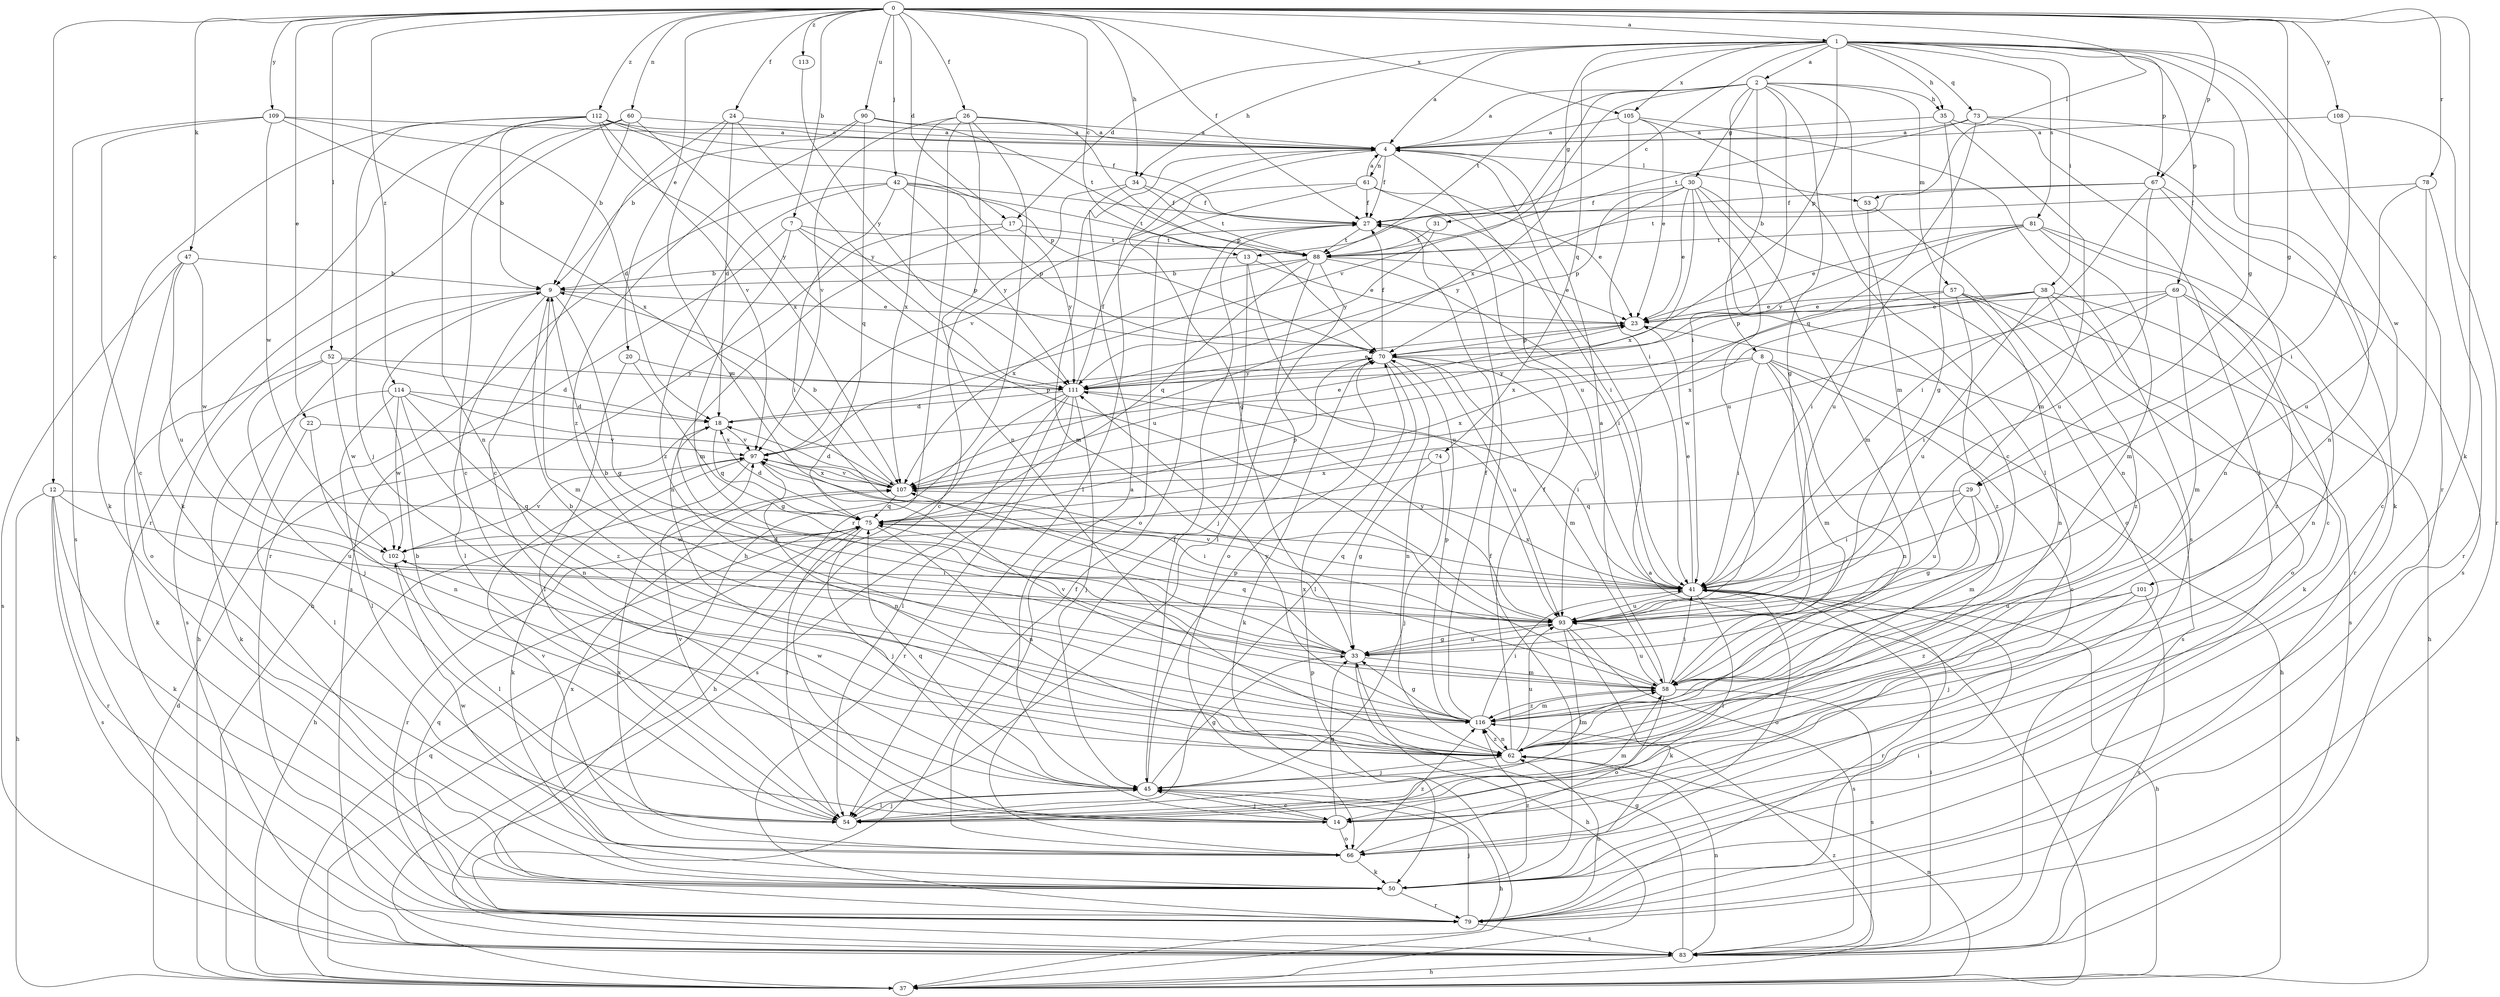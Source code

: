 strict digraph  {
0;
1;
2;
4;
7;
8;
9;
12;
13;
14;
17;
18;
20;
22;
23;
24;
26;
27;
29;
30;
31;
33;
34;
35;
37;
38;
41;
42;
45;
47;
50;
52;
53;
54;
57;
58;
60;
61;
62;
66;
67;
69;
70;
73;
74;
75;
78;
79;
81;
83;
88;
90;
93;
97;
101;
102;
105;
107;
108;
109;
111;
112;
113;
114;
116;
0 -> 1  [label=a];
0 -> 7  [label=b];
0 -> 12  [label=c];
0 -> 13  [label=c];
0 -> 17  [label=d];
0 -> 20  [label=e];
0 -> 22  [label=e];
0 -> 24  [label=f];
0 -> 26  [label=f];
0 -> 27  [label=f];
0 -> 29  [label=g];
0 -> 34  [label=h];
0 -> 42  [label=j];
0 -> 47  [label=k];
0 -> 50  [label=k];
0 -> 52  [label=l];
0 -> 53  [label=l];
0 -> 60  [label=n];
0 -> 67  [label=p];
0 -> 78  [label=r];
0 -> 90  [label=u];
0 -> 105  [label=x];
0 -> 108  [label=y];
0 -> 109  [label=y];
0 -> 112  [label=z];
0 -> 113  [label=z];
0 -> 114  [label=z];
1 -> 2  [label=a];
1 -> 4  [label=a];
1 -> 13  [label=c];
1 -> 17  [label=d];
1 -> 29  [label=g];
1 -> 34  [label=h];
1 -> 35  [label=h];
1 -> 38  [label=i];
1 -> 67  [label=p];
1 -> 69  [label=p];
1 -> 70  [label=p];
1 -> 73  [label=q];
1 -> 74  [label=q];
1 -> 79  [label=r];
1 -> 81  [label=s];
1 -> 101  [label=w];
1 -> 105  [label=x];
1 -> 107  [label=x];
2 -> 4  [label=a];
2 -> 8  [label=b];
2 -> 14  [label=c];
2 -> 30  [label=g];
2 -> 31  [label=g];
2 -> 33  [label=g];
2 -> 35  [label=h];
2 -> 41  [label=i];
2 -> 57  [label=m];
2 -> 58  [label=m];
2 -> 88  [label=t];
2 -> 97  [label=v];
4 -> 27  [label=f];
4 -> 33  [label=g];
4 -> 53  [label=l];
4 -> 54  [label=l];
4 -> 61  [label=n];
4 -> 93  [label=u];
7 -> 58  [label=m];
7 -> 70  [label=p];
7 -> 83  [label=s];
7 -> 88  [label=t];
7 -> 93  [label=u];
8 -> 14  [label=c];
8 -> 37  [label=h];
8 -> 41  [label=i];
8 -> 58  [label=m];
8 -> 62  [label=n];
8 -> 107  [label=x];
8 -> 111  [label=y];
9 -> 23  [label=e];
9 -> 33  [label=g];
9 -> 37  [label=h];
9 -> 54  [label=l];
9 -> 58  [label=m];
9 -> 83  [label=s];
12 -> 37  [label=h];
12 -> 50  [label=k];
12 -> 75  [label=q];
12 -> 79  [label=r];
12 -> 83  [label=s];
12 -> 93  [label=u];
13 -> 9  [label=b];
13 -> 23  [label=e];
13 -> 45  [label=j];
13 -> 93  [label=u];
14 -> 4  [label=a];
14 -> 33  [label=g];
14 -> 45  [label=j];
14 -> 66  [label=o];
17 -> 37  [label=h];
17 -> 62  [label=n];
17 -> 88  [label=t];
17 -> 111  [label=y];
18 -> 70  [label=p];
18 -> 75  [label=q];
18 -> 97  [label=v];
20 -> 33  [label=g];
20 -> 54  [label=l];
20 -> 111  [label=y];
22 -> 54  [label=l];
22 -> 62  [label=n];
22 -> 97  [label=v];
23 -> 70  [label=p];
23 -> 83  [label=s];
24 -> 4  [label=a];
24 -> 14  [label=c];
24 -> 18  [label=d];
24 -> 93  [label=u];
24 -> 111  [label=y];
26 -> 4  [label=a];
26 -> 37  [label=h];
26 -> 62  [label=n];
26 -> 70  [label=p];
26 -> 79  [label=r];
26 -> 97  [label=v];
26 -> 107  [label=x];
27 -> 88  [label=t];
29 -> 33  [label=g];
29 -> 41  [label=i];
29 -> 58  [label=m];
29 -> 75  [label=q];
29 -> 93  [label=u];
30 -> 23  [label=e];
30 -> 27  [label=f];
30 -> 58  [label=m];
30 -> 66  [label=o];
30 -> 70  [label=p];
30 -> 93  [label=u];
30 -> 107  [label=x];
30 -> 111  [label=y];
31 -> 88  [label=t];
31 -> 111  [label=y];
33 -> 9  [label=b];
33 -> 18  [label=d];
33 -> 37  [label=h];
33 -> 58  [label=m];
33 -> 75  [label=q];
33 -> 93  [label=u];
34 -> 14  [label=c];
34 -> 27  [label=f];
34 -> 58  [label=m];
34 -> 88  [label=t];
35 -> 4  [label=a];
35 -> 33  [label=g];
35 -> 54  [label=l];
35 -> 58  [label=m];
37 -> 4  [label=a];
37 -> 18  [label=d];
37 -> 62  [label=n];
37 -> 70  [label=p];
37 -> 75  [label=q];
37 -> 116  [label=z];
38 -> 23  [label=e];
38 -> 37  [label=h];
38 -> 66  [label=o];
38 -> 70  [label=p];
38 -> 93  [label=u];
38 -> 107  [label=x];
38 -> 116  [label=z];
41 -> 23  [label=e];
41 -> 37  [label=h];
41 -> 54  [label=l];
41 -> 66  [label=o];
41 -> 75  [label=q];
41 -> 79  [label=r];
41 -> 93  [label=u];
41 -> 107  [label=x];
42 -> 27  [label=f];
42 -> 41  [label=i];
42 -> 70  [label=p];
42 -> 79  [label=r];
42 -> 88  [label=t];
42 -> 111  [label=y];
42 -> 116  [label=z];
45 -> 14  [label=c];
45 -> 33  [label=g];
45 -> 37  [label=h];
45 -> 54  [label=l];
45 -> 70  [label=p];
45 -> 75  [label=q];
47 -> 9  [label=b];
47 -> 66  [label=o];
47 -> 83  [label=s];
47 -> 93  [label=u];
47 -> 102  [label=w];
50 -> 27  [label=f];
50 -> 79  [label=r];
50 -> 107  [label=x];
50 -> 116  [label=z];
52 -> 18  [label=d];
52 -> 45  [label=j];
52 -> 50  [label=k];
52 -> 102  [label=w];
52 -> 111  [label=y];
53 -> 62  [label=n];
53 -> 93  [label=u];
54 -> 9  [label=b];
54 -> 45  [label=j];
54 -> 58  [label=m];
54 -> 97  [label=v];
57 -> 23  [label=e];
57 -> 50  [label=k];
57 -> 62  [label=n];
57 -> 83  [label=s];
57 -> 107  [label=x];
57 -> 116  [label=z];
58 -> 4  [label=a];
58 -> 41  [label=i];
58 -> 66  [label=o];
58 -> 83  [label=s];
58 -> 93  [label=u];
58 -> 107  [label=x];
58 -> 116  [label=z];
60 -> 4  [label=a];
60 -> 9  [label=b];
60 -> 14  [label=c];
60 -> 50  [label=k];
60 -> 79  [label=r];
60 -> 111  [label=y];
61 -> 4  [label=a];
61 -> 23  [label=e];
61 -> 27  [label=f];
61 -> 41  [label=i];
61 -> 66  [label=o];
61 -> 97  [label=v];
62 -> 27  [label=f];
62 -> 45  [label=j];
62 -> 58  [label=m];
62 -> 93  [label=u];
62 -> 102  [label=w];
62 -> 116  [label=z];
66 -> 27  [label=f];
66 -> 50  [label=k];
66 -> 97  [label=v];
66 -> 102  [label=w];
66 -> 107  [label=x];
66 -> 116  [label=z];
67 -> 27  [label=f];
67 -> 41  [label=i];
67 -> 62  [label=n];
67 -> 83  [label=s];
67 -> 88  [label=t];
67 -> 93  [label=u];
69 -> 23  [label=e];
69 -> 41  [label=i];
69 -> 58  [label=m];
69 -> 62  [label=n];
69 -> 102  [label=w];
69 -> 116  [label=z];
70 -> 27  [label=f];
70 -> 41  [label=i];
70 -> 50  [label=k];
70 -> 54  [label=l];
70 -> 58  [label=m];
70 -> 62  [label=n];
70 -> 93  [label=u];
70 -> 111  [label=y];
73 -> 4  [label=a];
73 -> 50  [label=k];
73 -> 62  [label=n];
73 -> 75  [label=q];
73 -> 88  [label=t];
74 -> 33  [label=g];
74 -> 45  [label=j];
74 -> 107  [label=x];
75 -> 18  [label=d];
75 -> 41  [label=i];
75 -> 45  [label=j];
75 -> 54  [label=l];
75 -> 62  [label=n];
75 -> 70  [label=p];
75 -> 79  [label=r];
75 -> 102  [label=w];
78 -> 14  [label=c];
78 -> 27  [label=f];
78 -> 79  [label=r];
78 -> 93  [label=u];
79 -> 41  [label=i];
79 -> 45  [label=j];
79 -> 62  [label=n];
79 -> 75  [label=q];
79 -> 83  [label=s];
81 -> 14  [label=c];
81 -> 23  [label=e];
81 -> 41  [label=i];
81 -> 58  [label=m];
81 -> 79  [label=r];
81 -> 88  [label=t];
81 -> 111  [label=y];
83 -> 27  [label=f];
83 -> 33  [label=g];
83 -> 37  [label=h];
83 -> 41  [label=i];
83 -> 62  [label=n];
88 -> 9  [label=b];
88 -> 23  [label=e];
88 -> 41  [label=i];
88 -> 54  [label=l];
88 -> 66  [label=o];
88 -> 75  [label=q];
88 -> 107  [label=x];
90 -> 4  [label=a];
90 -> 9  [label=b];
90 -> 75  [label=q];
90 -> 88  [label=t];
90 -> 116  [label=z];
93 -> 33  [label=g];
93 -> 50  [label=k];
93 -> 54  [label=l];
93 -> 83  [label=s];
93 -> 97  [label=v];
93 -> 111  [label=y];
97 -> 23  [label=e];
97 -> 37  [label=h];
97 -> 50  [label=k];
97 -> 62  [label=n];
97 -> 107  [label=x];
101 -> 45  [label=j];
101 -> 83  [label=s];
101 -> 93  [label=u];
101 -> 116  [label=z];
102 -> 41  [label=i];
102 -> 54  [label=l];
102 -> 97  [label=v];
105 -> 4  [label=a];
105 -> 23  [label=e];
105 -> 41  [label=i];
105 -> 54  [label=l];
105 -> 83  [label=s];
107 -> 9  [label=b];
107 -> 18  [label=d];
107 -> 75  [label=q];
107 -> 97  [label=v];
108 -> 4  [label=a];
108 -> 41  [label=i];
108 -> 79  [label=r];
109 -> 4  [label=a];
109 -> 14  [label=c];
109 -> 18  [label=d];
109 -> 83  [label=s];
109 -> 102  [label=w];
109 -> 107  [label=x];
111 -> 18  [label=d];
111 -> 23  [label=e];
111 -> 27  [label=f];
111 -> 37  [label=h];
111 -> 41  [label=i];
111 -> 45  [label=j];
111 -> 54  [label=l];
111 -> 79  [label=r];
111 -> 83  [label=s];
112 -> 4  [label=a];
112 -> 9  [label=b];
112 -> 27  [label=f];
112 -> 45  [label=j];
112 -> 50  [label=k];
112 -> 62  [label=n];
112 -> 70  [label=p];
112 -> 97  [label=v];
112 -> 107  [label=x];
113 -> 111  [label=y];
114 -> 18  [label=d];
114 -> 50  [label=k];
114 -> 54  [label=l];
114 -> 62  [label=n];
114 -> 102  [label=w];
114 -> 107  [label=x];
114 -> 116  [label=z];
116 -> 9  [label=b];
116 -> 27  [label=f];
116 -> 33  [label=g];
116 -> 41  [label=i];
116 -> 58  [label=m];
116 -> 62  [label=n];
116 -> 70  [label=p];
116 -> 97  [label=v];
116 -> 111  [label=y];
}
